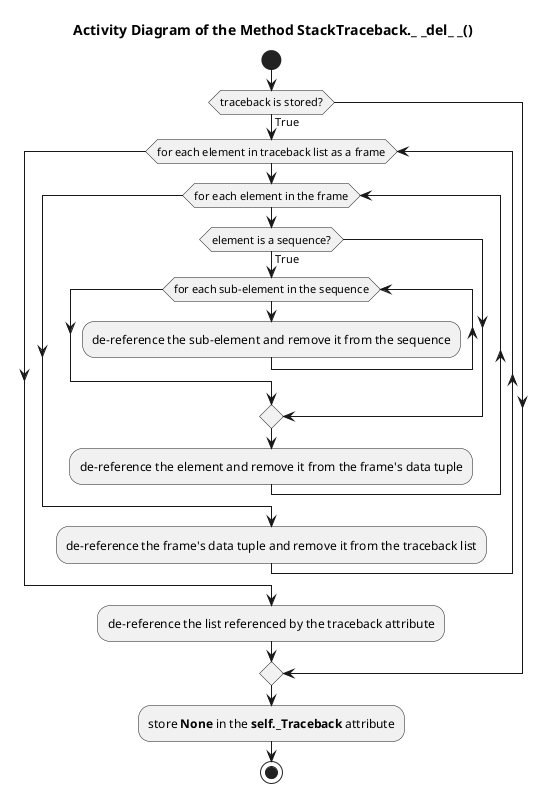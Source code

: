 @startuml traceback_stacktraceback_del

title Activity Diagram of the Method StackTraceback._ _del_ _()

start

if (traceback is stored?) then (True)
    while (for each element in traceback list as a frame)
        while (for each element in the frame)
            if (element is a sequence?) then (True)
                while (for each sub-element in the sequence)
                    :de-reference the sub-element and remove it from the sequence;
                end while
            endif

            :de-reference the element and remove it from the frame's data tuple;
        end while

        :de-reference the frame's data tuple and remove it from the traceback list;
    end while

    :de-reference the list referenced by the traceback attribute;
endif

:store <b>None</b> in the <b>self._Traceback</b> attribute;

stop

@enduml